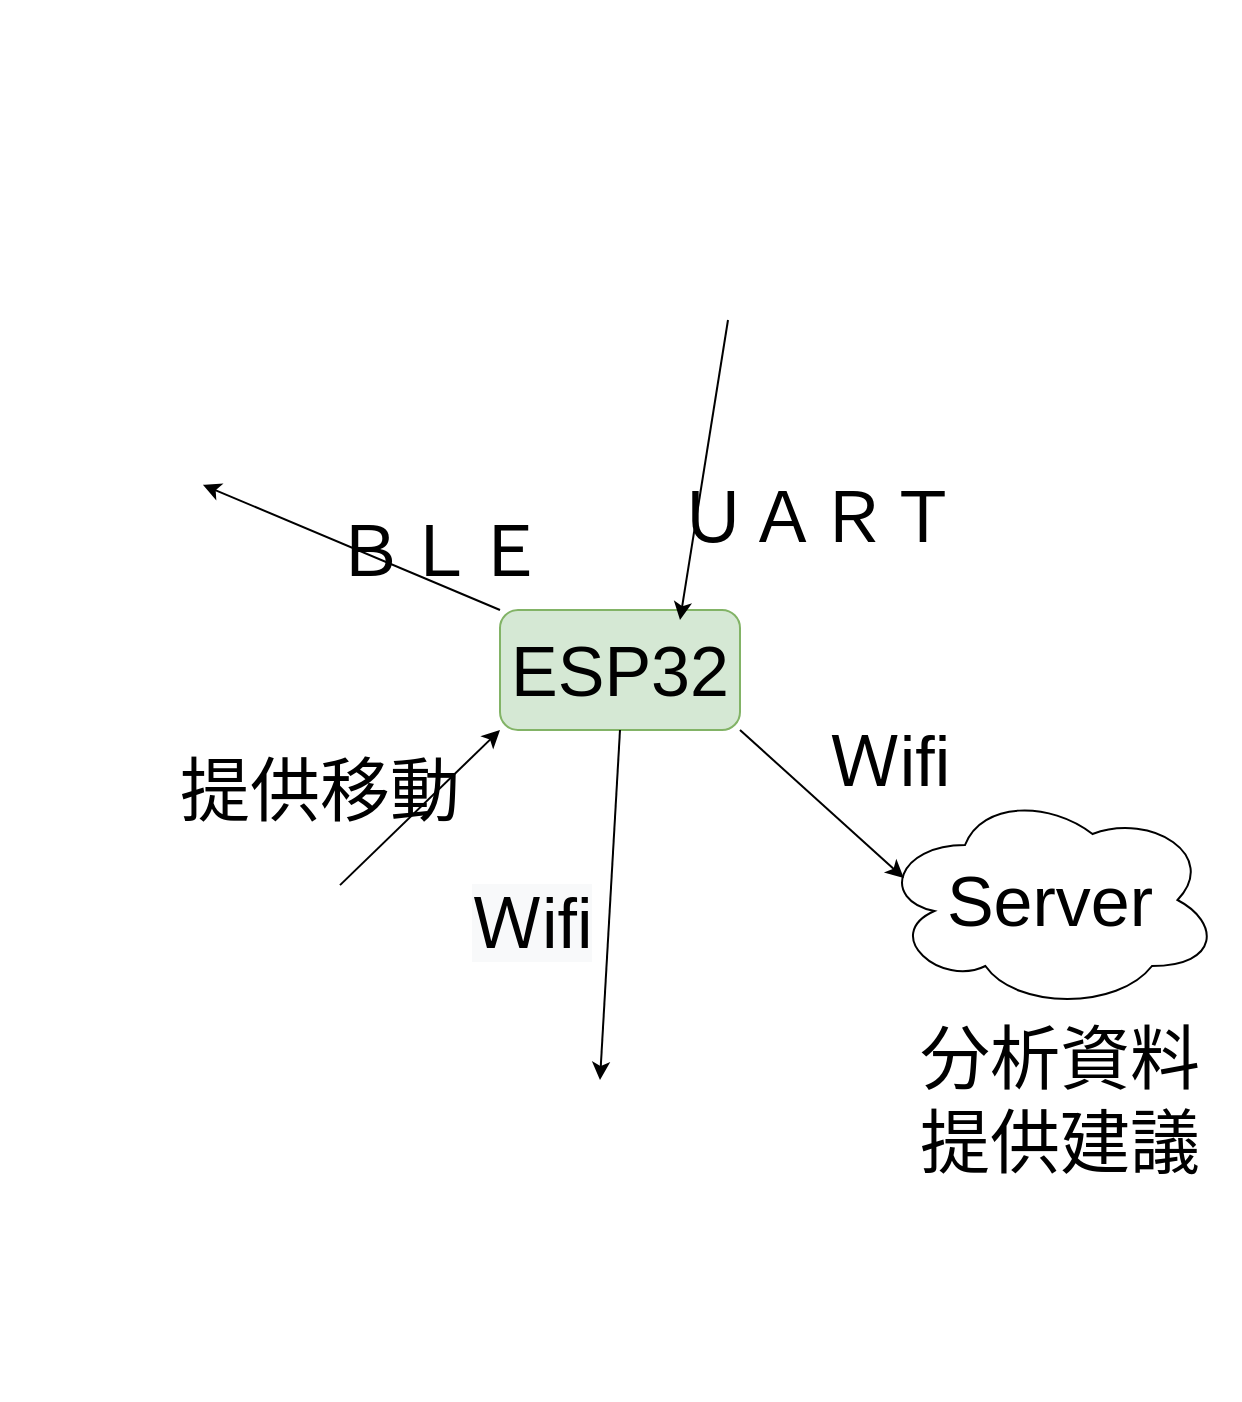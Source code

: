<mxfile version="16.6.6" type="github">
  <diagram id="QiP9l_QZxBmLqfBi5P5g" name="Page-1">
    <mxGraphModel dx="2031" dy="1101" grid="1" gridSize="10" guides="1" tooltips="1" connect="1" arrows="1" fold="1" page="1" pageScale="1" pageWidth="827" pageHeight="1169" math="0" shadow="0">
      <root>
        <mxCell id="0" />
        <mxCell id="1" parent="0" />
        <mxCell id="LtuDlg79JdCiDygRiL1O-1" value="&lt;font style=&quot;font-size: 35px&quot;&gt;ESP32&lt;/font&gt;" style="rounded=1;whiteSpace=wrap;html=1;fillColor=#d5e8d4;strokeColor=#82b366;" vertex="1" parent="1">
          <mxGeometry x="340" y="425" width="120" height="60" as="geometry" />
        </mxCell>
        <mxCell id="LtuDlg79JdCiDygRiL1O-2" value="" style="shape=image;imageAspect=0;aspect=fixed;verticalLabelPosition=bottom;verticalAlign=top;fontSize=35;image=https://lh3.googleusercontent.com/Gd5irGL8Fv2LIkpymDp03dsObwkpedIEjxau67B24GuwKEj4IKJGF4WewEU-MpDhyp6SuClzLV-MkFztav3Xr-YJrhA-MNyXU_ZhtHhba8jq0uUU13M3KnebN9PZHjj6bQ6Va5RI1BqMDndY4QnrMmBTzk5o5B_FEfsg9CvjU4p8GbaKV7Vx2DY_jTob-4gJbjEWmt9pgvyATBKq0TwfQt7r9ylEvNMCUzwyhfw2C_-KJbo4Q2Uj79zgie4TtF739YDt6maXeZohDnNEGmPLA0MtQXA5-OGXG-yHurYajM0RqQUvCMhpYKzEFANibCl2rYd4J8PbfCbKjL2qurrT7fZId_I8VuXCw0k0UyoJ_w15N87MgjUcuQPayHW3ArFJ2q2ZhWmC2OpG6RCIC0uTnxZkQtTfPnGkR5F0jpsb3-SQKnIlCEOVKrkUexN8y_7eGJVTEeBWmQBAYA1fkjfWE-t-BC0qJVvGXSw3kkb7CvvZ2xc_jZB3hF_CNhV0sgI6Z2YuhbqTFNYte7pVGlWo1ECY8LmkHa4oyY8uISAZsstfV5oeMX7wDpGhpIObTpd9j_ZocTRXmzI2a6R86gFouE_o6-bB8bL6Us5lSygOlFRTPkNamuDVEUjWyINuZ8sKhVN-XRSe3afsR5lgg3vrHa2f3PKNQZf1lrFoRuV6HR8O9tZQvMC5QsamEbi3R02xOSfG5Aw8VYWEWXKxi9FKOC1Z=s601-no?authuser=0;" vertex="1" parent="1">
          <mxGeometry x="414" y="120" width="160" height="160" as="geometry" />
        </mxCell>
        <mxCell id="LtuDlg79JdCiDygRiL1O-3" value="Server" style="ellipse;shape=cloud;whiteSpace=wrap;html=1;fontSize=35;" vertex="1" parent="1">
          <mxGeometry x="530" y="515" width="170" height="110" as="geometry" />
        </mxCell>
        <mxCell id="LtuDlg79JdCiDygRiL1O-4" value="" style="shape=image;imageAspect=0;aspect=fixed;verticalLabelPosition=bottom;verticalAlign=top;fontSize=35;image=https://www.gmmall.com.tw/images/product_images/popup_images/57_0.jpg;" vertex="1" parent="1">
          <mxGeometry x="310" y="660" width="160" height="160" as="geometry" />
        </mxCell>
        <mxCell id="LtuDlg79JdCiDygRiL1O-6" value="" style="shape=image;imageAspect=0;aspect=fixed;verticalLabelPosition=bottom;verticalAlign=top;fontSize=35;image=https://ct.yimg.com/xd/api/res/1.2/61Cm0YCO1kyLHJEHOSi5FQ--/YXBwaWQ9eXR3YXVjdGlvbnNlcnZpY2U7aD03MDA7cT04NTtyb3RhdGU9YXV0bzt3PTcwMA--/https://s.yimg.com/ob/image/09b8773e-495e-4845-9d68-b3c5505e6105.jpg;" vertex="1" parent="1">
          <mxGeometry x="90" y="560" width="170" height="170" as="geometry" />
        </mxCell>
        <mxCell id="LtuDlg79JdCiDygRiL1O-8" value="" style="shape=image;imageAspect=0;aspect=fixed;verticalLabelPosition=bottom;verticalAlign=top;fontSize=35;image=https://cdn.hk01.com/di/media/images/dw/20211022/528285616132067328170982.jpeg/VxZvynB0vJiqvhQF-Cff9JlZ8B_puE9OMGptBzBqbQc?v=w640;" vertex="1" parent="1">
          <mxGeometry x="100" y="250" width="200.55" height="113" as="geometry" />
        </mxCell>
        <mxCell id="LtuDlg79JdCiDygRiL1O-10" value="" style="endArrow=classic;html=1;rounded=0;fontSize=35;exitX=0.25;exitY=1;exitDx=0;exitDy=0;" edge="1" parent="1" source="LtuDlg79JdCiDygRiL1O-2">
          <mxGeometry width="50" height="50" relative="1" as="geometry">
            <mxPoint x="380" y="480" as="sourcePoint" />
            <mxPoint x="430" y="430" as="targetPoint" />
          </mxGeometry>
        </mxCell>
        <mxCell id="LtuDlg79JdCiDygRiL1O-11" value="" style="endArrow=classic;html=1;rounded=0;fontSize=35;exitX=1;exitY=1;exitDx=0;exitDy=0;entryX=0.07;entryY=0.4;entryDx=0;entryDy=0;entryPerimeter=0;" edge="1" parent="1" source="LtuDlg79JdCiDygRiL1O-1" target="LtuDlg79JdCiDygRiL1O-3">
          <mxGeometry width="50" height="50" relative="1" as="geometry">
            <mxPoint x="380" y="480" as="sourcePoint" />
            <mxPoint x="430" y="430" as="targetPoint" />
          </mxGeometry>
        </mxCell>
        <mxCell id="LtuDlg79JdCiDygRiL1O-12" value="" style="endArrow=classic;html=1;rounded=0;fontSize=35;exitX=0;exitY=0;exitDx=0;exitDy=0;entryX=0.456;entryY=0.995;entryDx=0;entryDy=0;entryPerimeter=0;" edge="1" parent="1" source="LtuDlg79JdCiDygRiL1O-1" target="LtuDlg79JdCiDygRiL1O-8">
          <mxGeometry width="50" height="50" relative="1" as="geometry">
            <mxPoint x="380" y="480" as="sourcePoint" />
            <mxPoint x="430" y="430" as="targetPoint" />
          </mxGeometry>
        </mxCell>
        <mxCell id="LtuDlg79JdCiDygRiL1O-13" value="" style="endArrow=classic;html=1;rounded=0;fontSize=35;entryX=0;entryY=1;entryDx=0;entryDy=0;" edge="1" parent="1" source="LtuDlg79JdCiDygRiL1O-6" target="LtuDlg79JdCiDygRiL1O-1">
          <mxGeometry width="50" height="50" relative="1" as="geometry">
            <mxPoint x="380" y="480" as="sourcePoint" />
            <mxPoint x="190" y="440" as="targetPoint" />
          </mxGeometry>
        </mxCell>
        <mxCell id="LtuDlg79JdCiDygRiL1O-15" value="" style="endArrow=classic;html=1;rounded=0;fontSize=35;exitX=0.5;exitY=1;exitDx=0;exitDy=0;entryX=0.5;entryY=0;entryDx=0;entryDy=0;" edge="1" parent="1" source="LtuDlg79JdCiDygRiL1O-1" target="LtuDlg79JdCiDygRiL1O-4">
          <mxGeometry width="50" height="50" relative="1" as="geometry">
            <mxPoint x="380" y="480" as="sourcePoint" />
            <mxPoint x="430" y="430" as="targetPoint" />
          </mxGeometry>
        </mxCell>
        <mxCell id="LtuDlg79JdCiDygRiL1O-17" value="分析資料&lt;br&gt;提供建議" style="text;html=1;strokeColor=none;fillColor=none;align=center;verticalAlign=middle;whiteSpace=wrap;rounded=0;fontSize=35;" vertex="1" parent="1">
          <mxGeometry x="530" y="660" width="180" height="20" as="geometry" />
        </mxCell>
        <mxCell id="LtuDlg79JdCiDygRiL1O-18" value="ＢＬＥ" style="text;html=1;strokeColor=none;fillColor=none;align=center;verticalAlign=middle;whiteSpace=wrap;rounded=0;fontSize=35;" vertex="1" parent="1">
          <mxGeometry x="250" y="380" width="120" height="30" as="geometry" />
        </mxCell>
        <mxCell id="LtuDlg79JdCiDygRiL1O-19" value="ＵＡＲＴ" style="text;html=1;strokeColor=none;fillColor=none;align=center;verticalAlign=middle;whiteSpace=wrap;rounded=0;fontSize=35;" vertex="1" parent="1">
          <mxGeometry x="424" y="363" width="150" height="30" as="geometry" />
        </mxCell>
        <mxCell id="LtuDlg79JdCiDygRiL1O-20" value="Ｗifi" style="text;html=1;strokeColor=none;fillColor=none;align=center;verticalAlign=middle;whiteSpace=wrap;rounded=0;fontSize=35;" vertex="1" parent="1">
          <mxGeometry x="480" y="485" width="110" height="30" as="geometry" />
        </mxCell>
        <mxCell id="LtuDlg79JdCiDygRiL1O-21" value="&lt;span style=&quot;color: rgb(0, 0, 0); font-family: helvetica; font-size: 35px; font-style: normal; font-weight: 400; letter-spacing: normal; text-align: center; text-indent: 0px; text-transform: none; word-spacing: 0px; background-color: rgb(248, 249, 250); display: inline; float: none;&quot;&gt;Ｗifi&lt;/span&gt;" style="text;whiteSpace=wrap;html=1;fontSize=35;" vertex="1" parent="1">
          <mxGeometry x="324" y="554" width="90" height="60" as="geometry" />
        </mxCell>
        <mxCell id="LtuDlg79JdCiDygRiL1O-22" value="提供移動" style="text;html=1;strokeColor=none;fillColor=none;align=center;verticalAlign=middle;whiteSpace=wrap;rounded=0;fontSize=35;" vertex="1" parent="1">
          <mxGeometry x="170" y="485" width="160" height="60" as="geometry" />
        </mxCell>
      </root>
    </mxGraphModel>
  </diagram>
</mxfile>
